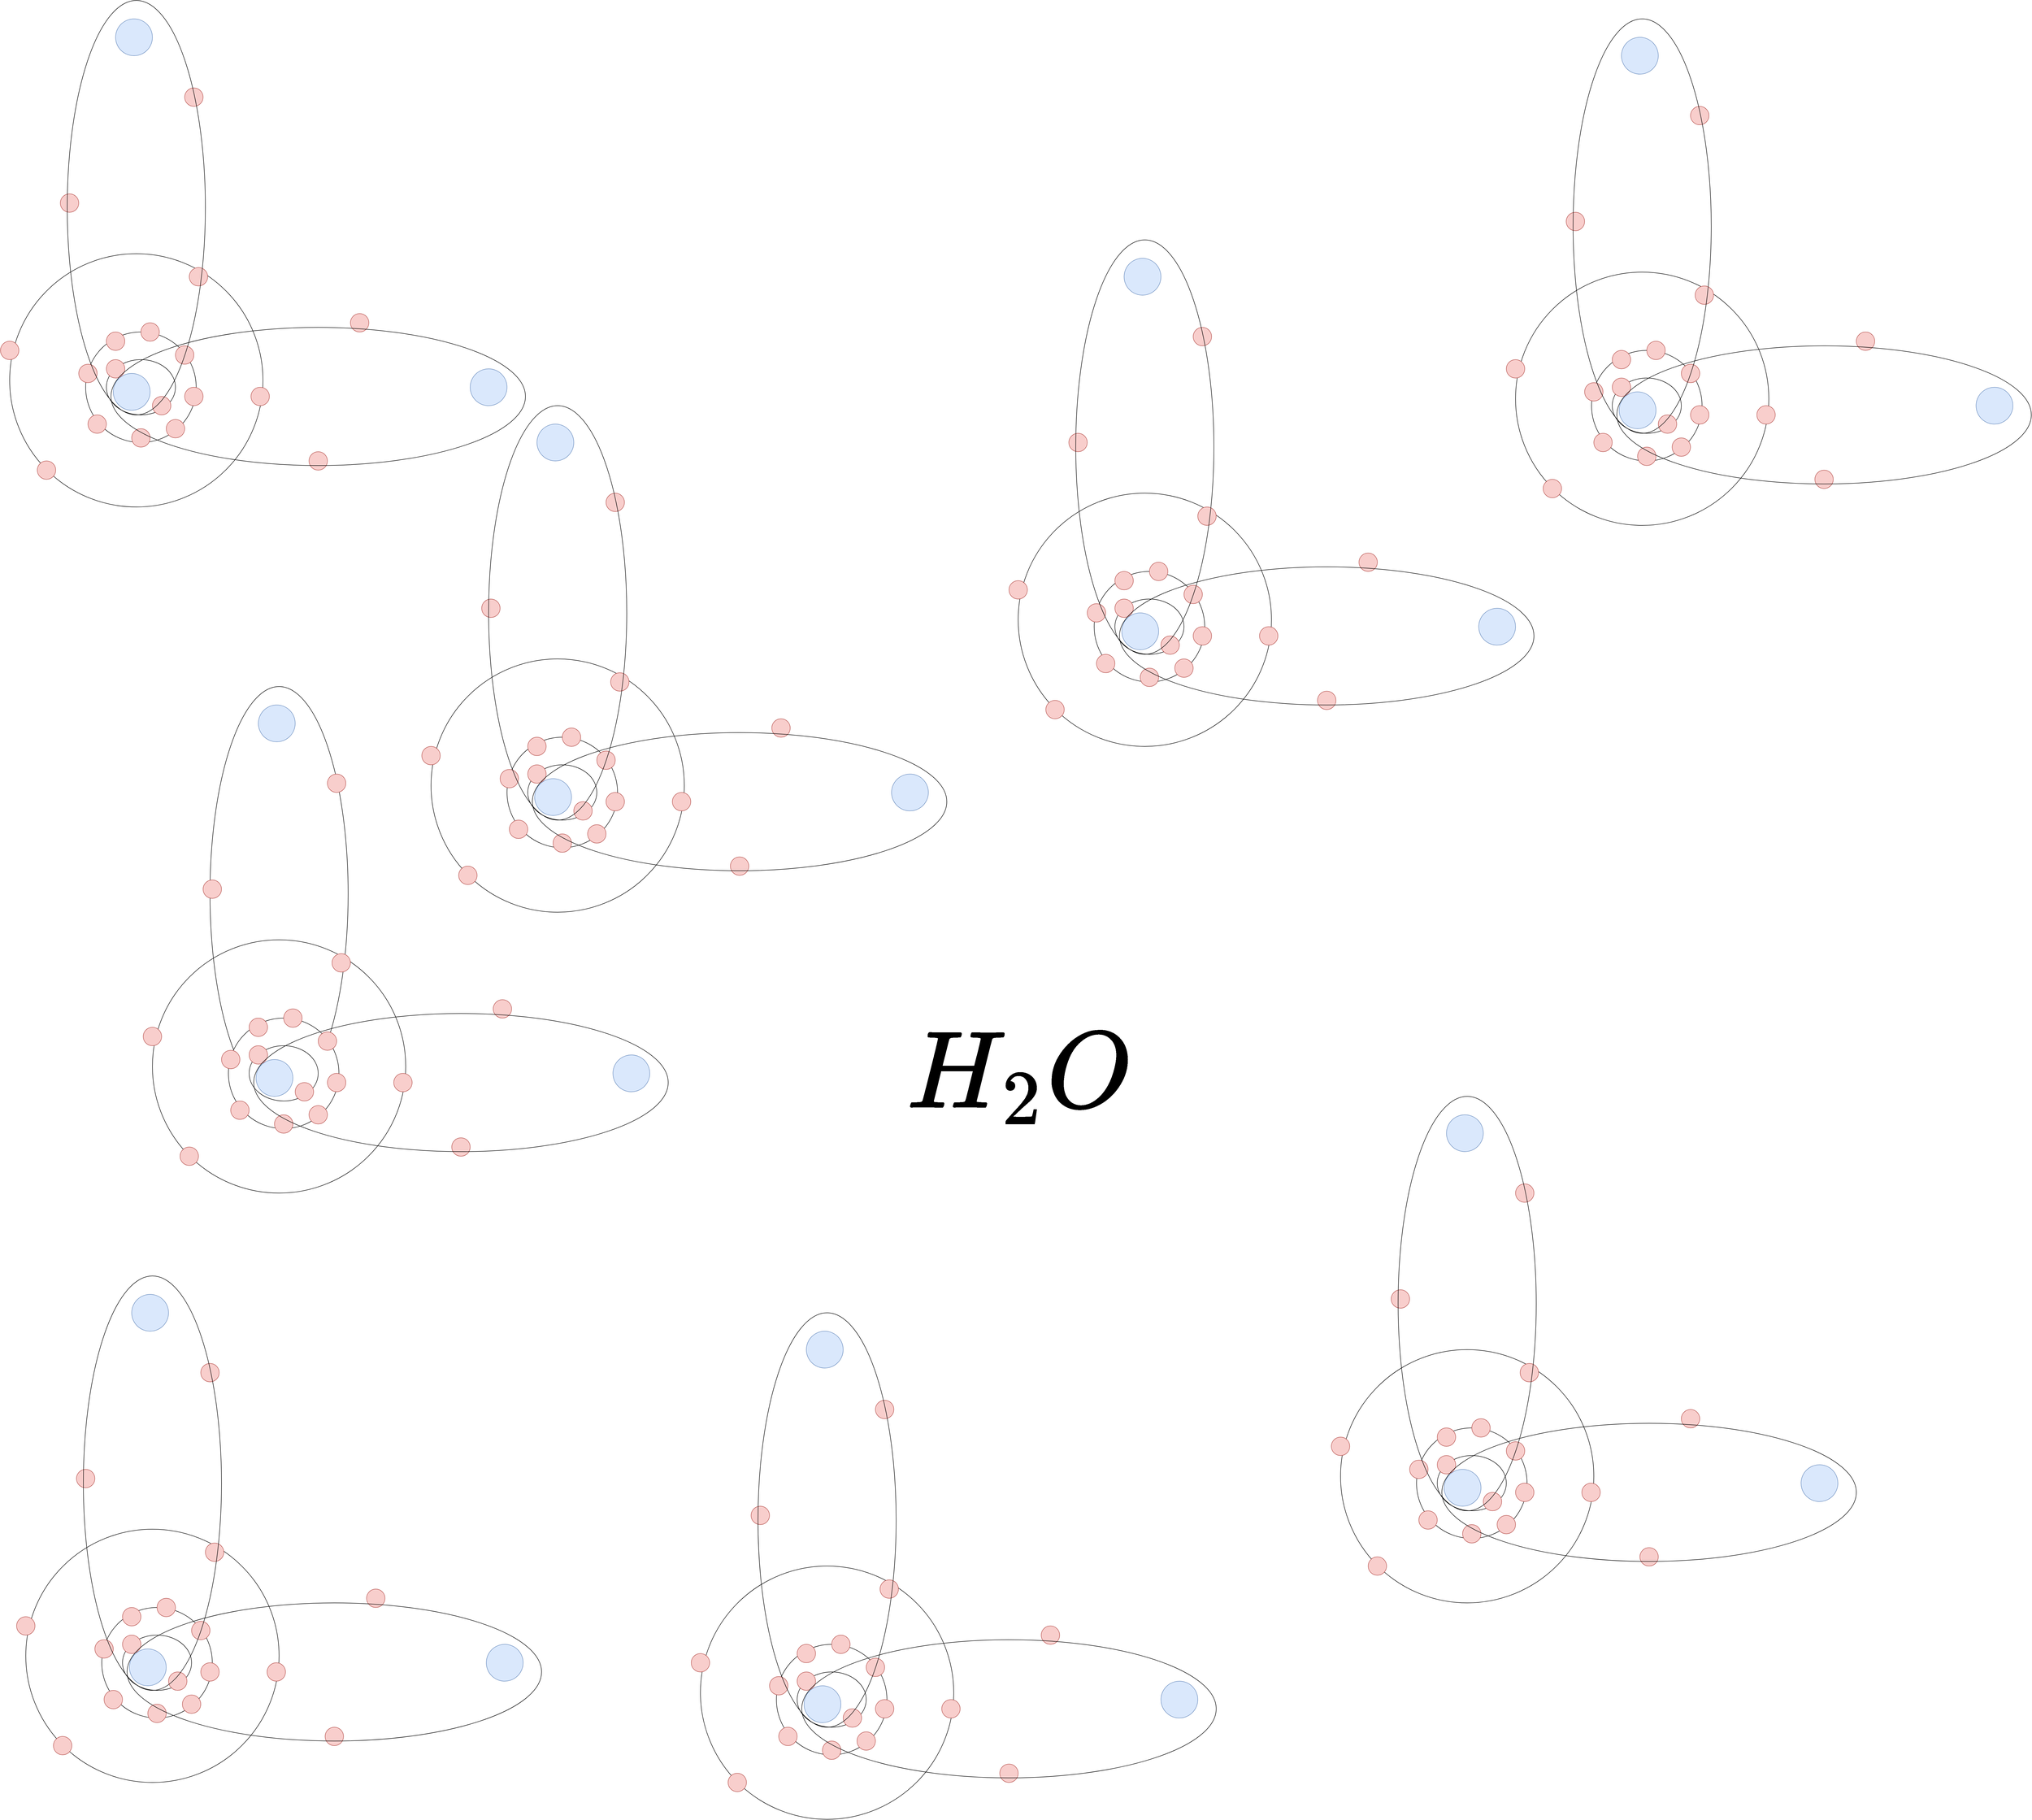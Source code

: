 <mxfile version="14.6.13" type="device" pages="2"><diagram id="JV_lCJ51aBa5u19TQzNH" name="Seite-1"><mxGraphModel dx="6067" dy="5778" grid="1" gridSize="10" guides="1" tooltips="1" connect="1" arrows="1" fold="1" page="1" pageScale="1" pageWidth="827" pageHeight="1169" math="1" shadow="0"><root><mxCell id="0"/><mxCell id="1" parent="0"/><mxCell id="LRd3Z5Mt3ecAqg8LOl9R-230" value="" style="ellipse;whiteSpace=wrap;html=1;aspect=fixed;" vertex="1" parent="1"><mxGeometry x="-80" y="-50" width="550" height="550" as="geometry"/></mxCell><mxCell id="LRd3Z5Mt3ecAqg8LOl9R-254" value="" style="ellipse;whiteSpace=wrap;html=1;fillColor=none;rotation=90;" vertex="1" parent="1"><mxGeometry x="-255" y="-300" width="900" height="300" as="geometry"/></mxCell><mxCell id="LRd3Z5Mt3ecAqg8LOl9R-334" value="" style="group" vertex="1" connectable="0" parent="1"><mxGeometry x="-100" y="-560" width="1140" height="1000" as="geometry"/></mxCell><mxCell id="LRd3Z5Mt3ecAqg8LOl9R-231" value="" style="ellipse;whiteSpace=wrap;html=1;aspect=fixed;" vertex="1" parent="LRd3Z5Mt3ecAqg8LOl9R-334"><mxGeometry x="185" y="680" width="240" height="240" as="geometry"/></mxCell><mxCell id="LRd3Z5Mt3ecAqg8LOl9R-232" value="" style="ellipse;whiteSpace=wrap;html=1;" vertex="1" parent="LRd3Z5Mt3ecAqg8LOl9R-334"><mxGeometry x="230" y="740" width="150" height="120" as="geometry"/></mxCell><mxCell id="LRd3Z5Mt3ecAqg8LOl9R-233" value="" style="ellipse;whiteSpace=wrap;html=1;aspect=fixed;fillColor=#f8cecc;strokeColor=#b85450;" vertex="1" parent="LRd3Z5Mt3ecAqg8LOl9R-334"><mxGeometry x="230" y="740" width="40" height="40" as="geometry"/></mxCell><mxCell id="LRd3Z5Mt3ecAqg8LOl9R-234" value="" style="ellipse;whiteSpace=wrap;html=1;aspect=fixed;fillColor=#f8cecc;strokeColor=#b85450;" vertex="1" parent="LRd3Z5Mt3ecAqg8LOl9R-334"><mxGeometry x="330" y="820" width="40" height="40" as="geometry"/></mxCell><mxCell id="LRd3Z5Mt3ecAqg8LOl9R-235" value="" style="ellipse;whiteSpace=wrap;html=1;aspect=fixed;fillColor=#f8cecc;strokeColor=#b85450;" vertex="1" parent="LRd3Z5Mt3ecAqg8LOl9R-334"><mxGeometry x="170" y="750" width="40" height="40" as="geometry"/></mxCell><mxCell id="LRd3Z5Mt3ecAqg8LOl9R-236" value="" style="ellipse;whiteSpace=wrap;html=1;aspect=fixed;fillColor=#f8cecc;strokeColor=#b85450;" vertex="1" parent="LRd3Z5Mt3ecAqg8LOl9R-334"><mxGeometry x="285" y="890" width="40" height="40" as="geometry"/></mxCell><mxCell id="LRd3Z5Mt3ecAqg8LOl9R-237" value="" style="ellipse;whiteSpace=wrap;html=1;aspect=fixed;fillColor=#f8cecc;strokeColor=#b85450;" vertex="1" parent="LRd3Z5Mt3ecAqg8LOl9R-334"><mxGeometry x="305" y="660" width="40" height="40" as="geometry"/></mxCell><mxCell id="LRd3Z5Mt3ecAqg8LOl9R-238" value="" style="ellipse;whiteSpace=wrap;html=1;aspect=fixed;fillColor=#f8cecc;strokeColor=#b85450;" vertex="1" parent="LRd3Z5Mt3ecAqg8LOl9R-334"><mxGeometry x="400" y="800" width="40" height="40" as="geometry"/></mxCell><mxCell id="LRd3Z5Mt3ecAqg8LOl9R-239" value="" style="ellipse;whiteSpace=wrap;html=1;aspect=fixed;fillColor=#f8cecc;strokeColor=#b85450;" vertex="1" parent="LRd3Z5Mt3ecAqg8LOl9R-334"><mxGeometry x="230" y="680" width="40" height="40" as="geometry"/></mxCell><mxCell id="LRd3Z5Mt3ecAqg8LOl9R-240" value="" style="ellipse;whiteSpace=wrap;html=1;aspect=fixed;fillColor=#f8cecc;strokeColor=#b85450;" vertex="1" parent="LRd3Z5Mt3ecAqg8LOl9R-334"><mxGeometry x="190" y="860" width="40" height="40" as="geometry"/></mxCell><mxCell id="LRd3Z5Mt3ecAqg8LOl9R-241" value="" style="ellipse;whiteSpace=wrap;html=1;aspect=fixed;fillColor=#f8cecc;strokeColor=#b85450;" vertex="1" parent="LRd3Z5Mt3ecAqg8LOl9R-334"><mxGeometry x="360" y="870" width="40" height="40" as="geometry"/></mxCell><mxCell id="LRd3Z5Mt3ecAqg8LOl9R-242" value="" style="ellipse;whiteSpace=wrap;html=1;aspect=fixed;fillColor=#f8cecc;strokeColor=#b85450;" vertex="1" parent="LRd3Z5Mt3ecAqg8LOl9R-334"><mxGeometry x="380" y="710" width="40" height="40" as="geometry"/></mxCell><mxCell id="LRd3Z5Mt3ecAqg8LOl9R-243" value="" style="ellipse;whiteSpace=wrap;html=1;aspect=fixed;fillColor=#f8cecc;strokeColor=#b85450;" vertex="1" parent="LRd3Z5Mt3ecAqg8LOl9R-334"><mxGeometry x="544" y="800" width="40" height="40" as="geometry"/></mxCell><mxCell id="LRd3Z5Mt3ecAqg8LOl9R-244" value="" style="ellipse;whiteSpace=wrap;html=1;aspect=fixed;fillColor=#f8cecc;strokeColor=#b85450;" vertex="1" parent="LRd3Z5Mt3ecAqg8LOl9R-334"><mxGeometry x="130" y="380" width="40" height="40" as="geometry"/></mxCell><mxCell id="LRd3Z5Mt3ecAqg8LOl9R-245" value="" style="ellipse;whiteSpace=wrap;html=1;aspect=fixed;fillColor=#f8cecc;strokeColor=#b85450;" vertex="1" parent="LRd3Z5Mt3ecAqg8LOl9R-334"><mxGeometry y="700" width="40" height="40" as="geometry"/></mxCell><mxCell id="LRd3Z5Mt3ecAqg8LOl9R-246" value="" style="ellipse;whiteSpace=wrap;html=1;aspect=fixed;fillColor=#f8cecc;strokeColor=#b85450;" vertex="1" parent="LRd3Z5Mt3ecAqg8LOl9R-334"><mxGeometry x="410" y="540" width="40" height="40" as="geometry"/></mxCell><mxCell id="LRd3Z5Mt3ecAqg8LOl9R-247" value="" style="ellipse;whiteSpace=wrap;html=1;aspect=fixed;fillColor=#f8cecc;strokeColor=#b85450;" vertex="1" parent="LRd3Z5Mt3ecAqg8LOl9R-334"><mxGeometry x="670" y="940" width="40" height="40" as="geometry"/></mxCell><mxCell id="LRd3Z5Mt3ecAqg8LOl9R-248" value="" style="ellipse;whiteSpace=wrap;html=1;aspect=fixed;fillColor=#f8cecc;strokeColor=#b85450;" vertex="1" parent="LRd3Z5Mt3ecAqg8LOl9R-334"><mxGeometry x="80" y="960" width="40" height="40" as="geometry"/></mxCell><mxCell id="LRd3Z5Mt3ecAqg8LOl9R-249" value="" style="ellipse;whiteSpace=wrap;html=1;aspect=fixed;fillColor=#dae8fc;strokeColor=#6c8ebf;" vertex="1" parent="LRd3Z5Mt3ecAqg8LOl9R-334"><mxGeometry x="245" y="770" width="80" height="80" as="geometry"/></mxCell><mxCell id="LRd3Z5Mt3ecAqg8LOl9R-250" value="" style="ellipse;whiteSpace=wrap;html=1;aspect=fixed;fillColor=#dae8fc;strokeColor=#6c8ebf;rotation=5;" vertex="1" parent="LRd3Z5Mt3ecAqg8LOl9R-334"><mxGeometry x="1020" y="760" width="80" height="80" as="geometry"/></mxCell><mxCell id="LRd3Z5Mt3ecAqg8LOl9R-251" value="" style="ellipse;whiteSpace=wrap;html=1;aspect=fixed;fillColor=#f8cecc;strokeColor=#b85450;" vertex="1" parent="LRd3Z5Mt3ecAqg8LOl9R-334"><mxGeometry x="760" y="640" width="40" height="40" as="geometry"/></mxCell><mxCell id="LRd3Z5Mt3ecAqg8LOl9R-252" value="" style="ellipse;whiteSpace=wrap;html=1;aspect=fixed;fillColor=#dae8fc;strokeColor=#6c8ebf;" vertex="1" parent="LRd3Z5Mt3ecAqg8LOl9R-334"><mxGeometry x="250" width="80" height="80" as="geometry"/></mxCell><mxCell id="LRd3Z5Mt3ecAqg8LOl9R-253" value="" style="ellipse;whiteSpace=wrap;html=1;aspect=fixed;fillColor=#f8cecc;strokeColor=#b85450;" vertex="1" parent="LRd3Z5Mt3ecAqg8LOl9R-334"><mxGeometry x="400" y="150" width="40" height="40" as="geometry"/></mxCell><mxCell id="LRd3Z5Mt3ecAqg8LOl9R-255" value="" style="ellipse;whiteSpace=wrap;html=1;fillColor=none;" vertex="1" parent="LRd3Z5Mt3ecAqg8LOl9R-334"><mxGeometry x="240" y="670" width="900" height="300" as="geometry"/></mxCell><mxCell id="LRd3Z5Mt3ecAqg8LOl9R-360" value="" style="group" vertex="1" connectable="0" parent="1"><mxGeometry x="505" y="-1210" width="1140" height="1100" as="geometry"/></mxCell><mxCell id="LRd3Z5Mt3ecAqg8LOl9R-72" value="" style="ellipse;whiteSpace=wrap;html=1;aspect=fixed;" vertex="1" parent="LRd3Z5Mt3ecAqg8LOl9R-360"><mxGeometry x="20" y="550" width="550" height="550" as="geometry"/></mxCell><mxCell id="LRd3Z5Mt3ecAqg8LOl9R-73" value="" style="ellipse;whiteSpace=wrap;html=1;aspect=fixed;" vertex="1" parent="LRd3Z5Mt3ecAqg8LOl9R-360"><mxGeometry x="185" y="720" width="240" height="240" as="geometry"/></mxCell><mxCell id="LRd3Z5Mt3ecAqg8LOl9R-74" value="" style="ellipse;whiteSpace=wrap;html=1;" vertex="1" parent="LRd3Z5Mt3ecAqg8LOl9R-360"><mxGeometry x="230" y="780" width="150" height="120" as="geometry"/></mxCell><mxCell id="LRd3Z5Mt3ecAqg8LOl9R-75" value="" style="ellipse;whiteSpace=wrap;html=1;aspect=fixed;fillColor=#f8cecc;strokeColor=#b85450;" vertex="1" parent="LRd3Z5Mt3ecAqg8LOl9R-360"><mxGeometry x="230" y="780" width="40" height="40" as="geometry"/></mxCell><mxCell id="LRd3Z5Mt3ecAqg8LOl9R-76" value="" style="ellipse;whiteSpace=wrap;html=1;aspect=fixed;fillColor=#f8cecc;strokeColor=#b85450;" vertex="1" parent="LRd3Z5Mt3ecAqg8LOl9R-360"><mxGeometry x="330" y="860" width="40" height="40" as="geometry"/></mxCell><mxCell id="LRd3Z5Mt3ecAqg8LOl9R-77" value="" style="ellipse;whiteSpace=wrap;html=1;aspect=fixed;fillColor=#f8cecc;strokeColor=#b85450;" vertex="1" parent="LRd3Z5Mt3ecAqg8LOl9R-360"><mxGeometry x="170" y="790" width="40" height="40" as="geometry"/></mxCell><mxCell id="LRd3Z5Mt3ecAqg8LOl9R-78" value="" style="ellipse;whiteSpace=wrap;html=1;aspect=fixed;fillColor=#f8cecc;strokeColor=#b85450;" vertex="1" parent="LRd3Z5Mt3ecAqg8LOl9R-360"><mxGeometry x="285" y="930" width="40" height="40" as="geometry"/></mxCell><mxCell id="LRd3Z5Mt3ecAqg8LOl9R-79" value="" style="ellipse;whiteSpace=wrap;html=1;aspect=fixed;fillColor=#f8cecc;strokeColor=#b85450;" vertex="1" parent="LRd3Z5Mt3ecAqg8LOl9R-360"><mxGeometry x="305" y="700" width="40" height="40" as="geometry"/></mxCell><mxCell id="LRd3Z5Mt3ecAqg8LOl9R-80" value="" style="ellipse;whiteSpace=wrap;html=1;aspect=fixed;fillColor=#f8cecc;strokeColor=#b85450;" vertex="1" parent="LRd3Z5Mt3ecAqg8LOl9R-360"><mxGeometry x="400" y="840" width="40" height="40" as="geometry"/></mxCell><mxCell id="LRd3Z5Mt3ecAqg8LOl9R-81" value="" style="ellipse;whiteSpace=wrap;html=1;aspect=fixed;fillColor=#f8cecc;strokeColor=#b85450;" vertex="1" parent="LRd3Z5Mt3ecAqg8LOl9R-360"><mxGeometry x="230" y="720" width="40" height="40" as="geometry"/></mxCell><mxCell id="LRd3Z5Mt3ecAqg8LOl9R-82" value="" style="ellipse;whiteSpace=wrap;html=1;aspect=fixed;fillColor=#f8cecc;strokeColor=#b85450;" vertex="1" parent="LRd3Z5Mt3ecAqg8LOl9R-360"><mxGeometry x="190" y="900" width="40" height="40" as="geometry"/></mxCell><mxCell id="LRd3Z5Mt3ecAqg8LOl9R-83" value="" style="ellipse;whiteSpace=wrap;html=1;aspect=fixed;fillColor=#f8cecc;strokeColor=#b85450;" vertex="1" parent="LRd3Z5Mt3ecAqg8LOl9R-360"><mxGeometry x="360" y="910" width="40" height="40" as="geometry"/></mxCell><mxCell id="LRd3Z5Mt3ecAqg8LOl9R-84" value="" style="ellipse;whiteSpace=wrap;html=1;aspect=fixed;fillColor=#f8cecc;strokeColor=#b85450;" vertex="1" parent="LRd3Z5Mt3ecAqg8LOl9R-360"><mxGeometry x="380" y="750" width="40" height="40" as="geometry"/></mxCell><mxCell id="LRd3Z5Mt3ecAqg8LOl9R-85" value="" style="ellipse;whiteSpace=wrap;html=1;aspect=fixed;fillColor=#f8cecc;strokeColor=#b85450;" vertex="1" parent="LRd3Z5Mt3ecAqg8LOl9R-360"><mxGeometry x="544" y="840" width="40" height="40" as="geometry"/></mxCell><mxCell id="LRd3Z5Mt3ecAqg8LOl9R-86" value="" style="ellipse;whiteSpace=wrap;html=1;aspect=fixed;fillColor=#f8cecc;strokeColor=#b85450;" vertex="1" parent="LRd3Z5Mt3ecAqg8LOl9R-360"><mxGeometry x="130" y="420" width="40" height="40" as="geometry"/></mxCell><mxCell id="LRd3Z5Mt3ecAqg8LOl9R-87" value="" style="ellipse;whiteSpace=wrap;html=1;aspect=fixed;fillColor=#f8cecc;strokeColor=#b85450;" vertex="1" parent="LRd3Z5Mt3ecAqg8LOl9R-360"><mxGeometry y="740" width="40" height="40" as="geometry"/></mxCell><mxCell id="LRd3Z5Mt3ecAqg8LOl9R-88" value="" style="ellipse;whiteSpace=wrap;html=1;aspect=fixed;fillColor=#f8cecc;strokeColor=#b85450;" vertex="1" parent="LRd3Z5Mt3ecAqg8LOl9R-360"><mxGeometry x="410" y="580" width="40" height="40" as="geometry"/></mxCell><mxCell id="LRd3Z5Mt3ecAqg8LOl9R-89" value="" style="ellipse;whiteSpace=wrap;html=1;aspect=fixed;fillColor=#f8cecc;strokeColor=#b85450;" vertex="1" parent="LRd3Z5Mt3ecAqg8LOl9R-360"><mxGeometry x="670" y="980" width="40" height="40" as="geometry"/></mxCell><mxCell id="LRd3Z5Mt3ecAqg8LOl9R-90" value="" style="ellipse;whiteSpace=wrap;html=1;aspect=fixed;fillColor=#f8cecc;strokeColor=#b85450;" vertex="1" parent="LRd3Z5Mt3ecAqg8LOl9R-360"><mxGeometry x="80" y="1000" width="40" height="40" as="geometry"/></mxCell><mxCell id="LRd3Z5Mt3ecAqg8LOl9R-91" value="" style="ellipse;whiteSpace=wrap;html=1;aspect=fixed;fillColor=#dae8fc;strokeColor=#6c8ebf;" vertex="1" parent="LRd3Z5Mt3ecAqg8LOl9R-360"><mxGeometry x="245" y="810" width="80" height="80" as="geometry"/></mxCell><mxCell id="LRd3Z5Mt3ecAqg8LOl9R-92" value="" style="ellipse;whiteSpace=wrap;html=1;aspect=fixed;fillColor=#dae8fc;strokeColor=#6c8ebf;rotation=5;" vertex="1" parent="LRd3Z5Mt3ecAqg8LOl9R-360"><mxGeometry x="1020" y="800" width="80" height="80" as="geometry"/></mxCell><mxCell id="LRd3Z5Mt3ecAqg8LOl9R-93" value="" style="ellipse;whiteSpace=wrap;html=1;aspect=fixed;fillColor=#f8cecc;strokeColor=#b85450;" vertex="1" parent="LRd3Z5Mt3ecAqg8LOl9R-360"><mxGeometry x="760" y="680" width="40" height="40" as="geometry"/></mxCell><mxCell id="LRd3Z5Mt3ecAqg8LOl9R-94" value="" style="ellipse;whiteSpace=wrap;html=1;aspect=fixed;fillColor=#dae8fc;strokeColor=#6c8ebf;" vertex="1" parent="LRd3Z5Mt3ecAqg8LOl9R-360"><mxGeometry x="250" y="40" width="80" height="80" as="geometry"/></mxCell><mxCell id="LRd3Z5Mt3ecAqg8LOl9R-95" value="" style="ellipse;whiteSpace=wrap;html=1;aspect=fixed;fillColor=#f8cecc;strokeColor=#b85450;" vertex="1" parent="LRd3Z5Mt3ecAqg8LOl9R-360"><mxGeometry x="400" y="190" width="40" height="40" as="geometry"/></mxCell><mxCell id="LRd3Z5Mt3ecAqg8LOl9R-96" value="" style="ellipse;whiteSpace=wrap;html=1;fillColor=none;rotation=90;" vertex="1" parent="LRd3Z5Mt3ecAqg8LOl9R-360"><mxGeometry x="-155" y="300" width="900" height="300" as="geometry"/></mxCell><mxCell id="LRd3Z5Mt3ecAqg8LOl9R-97" value="" style="ellipse;whiteSpace=wrap;html=1;fillColor=none;" vertex="1" parent="LRd3Z5Mt3ecAqg8LOl9R-360"><mxGeometry x="240" y="710" width="900" height="300" as="geometry"/></mxCell><mxCell id="LRd3Z5Mt3ecAqg8LOl9R-361" value="" style="group" vertex="1" connectable="0" parent="1"><mxGeometry x="-410" y="-2090" width="1140" height="1100" as="geometry"/></mxCell><mxCell id="LRd3Z5Mt3ecAqg8LOl9R-362" value="" style="ellipse;whiteSpace=wrap;html=1;aspect=fixed;" vertex="1" parent="LRd3Z5Mt3ecAqg8LOl9R-361"><mxGeometry x="20" y="550" width="550" height="550" as="geometry"/></mxCell><mxCell id="LRd3Z5Mt3ecAqg8LOl9R-363" value="" style="ellipse;whiteSpace=wrap;html=1;aspect=fixed;" vertex="1" parent="LRd3Z5Mt3ecAqg8LOl9R-361"><mxGeometry x="185" y="720" width="240" height="240" as="geometry"/></mxCell><mxCell id="LRd3Z5Mt3ecAqg8LOl9R-364" value="" style="ellipse;whiteSpace=wrap;html=1;" vertex="1" parent="LRd3Z5Mt3ecAqg8LOl9R-361"><mxGeometry x="230" y="780" width="150" height="120" as="geometry"/></mxCell><mxCell id="LRd3Z5Mt3ecAqg8LOl9R-365" value="" style="ellipse;whiteSpace=wrap;html=1;aspect=fixed;fillColor=#f8cecc;strokeColor=#b85450;" vertex="1" parent="LRd3Z5Mt3ecAqg8LOl9R-361"><mxGeometry x="230" y="780" width="40" height="40" as="geometry"/></mxCell><mxCell id="LRd3Z5Mt3ecAqg8LOl9R-366" value="" style="ellipse;whiteSpace=wrap;html=1;aspect=fixed;fillColor=#f8cecc;strokeColor=#b85450;" vertex="1" parent="LRd3Z5Mt3ecAqg8LOl9R-361"><mxGeometry x="330" y="860" width="40" height="40" as="geometry"/></mxCell><mxCell id="LRd3Z5Mt3ecAqg8LOl9R-367" value="" style="ellipse;whiteSpace=wrap;html=1;aspect=fixed;fillColor=#f8cecc;strokeColor=#b85450;" vertex="1" parent="LRd3Z5Mt3ecAqg8LOl9R-361"><mxGeometry x="170" y="790" width="40" height="40" as="geometry"/></mxCell><mxCell id="LRd3Z5Mt3ecAqg8LOl9R-368" value="" style="ellipse;whiteSpace=wrap;html=1;aspect=fixed;fillColor=#f8cecc;strokeColor=#b85450;" vertex="1" parent="LRd3Z5Mt3ecAqg8LOl9R-361"><mxGeometry x="285" y="930" width="40" height="40" as="geometry"/></mxCell><mxCell id="LRd3Z5Mt3ecAqg8LOl9R-369" value="" style="ellipse;whiteSpace=wrap;html=1;aspect=fixed;fillColor=#f8cecc;strokeColor=#b85450;" vertex="1" parent="LRd3Z5Mt3ecAqg8LOl9R-361"><mxGeometry x="305" y="700" width="40" height="40" as="geometry"/></mxCell><mxCell id="LRd3Z5Mt3ecAqg8LOl9R-370" value="" style="ellipse;whiteSpace=wrap;html=1;aspect=fixed;fillColor=#f8cecc;strokeColor=#b85450;" vertex="1" parent="LRd3Z5Mt3ecAqg8LOl9R-361"><mxGeometry x="400" y="840" width="40" height="40" as="geometry"/></mxCell><mxCell id="LRd3Z5Mt3ecAqg8LOl9R-371" value="" style="ellipse;whiteSpace=wrap;html=1;aspect=fixed;fillColor=#f8cecc;strokeColor=#b85450;" vertex="1" parent="LRd3Z5Mt3ecAqg8LOl9R-361"><mxGeometry x="230" y="720" width="40" height="40" as="geometry"/></mxCell><mxCell id="LRd3Z5Mt3ecAqg8LOl9R-372" value="" style="ellipse;whiteSpace=wrap;html=1;aspect=fixed;fillColor=#f8cecc;strokeColor=#b85450;" vertex="1" parent="LRd3Z5Mt3ecAqg8LOl9R-361"><mxGeometry x="190" y="900" width="40" height="40" as="geometry"/></mxCell><mxCell id="LRd3Z5Mt3ecAqg8LOl9R-373" value="" style="ellipse;whiteSpace=wrap;html=1;aspect=fixed;fillColor=#f8cecc;strokeColor=#b85450;" vertex="1" parent="LRd3Z5Mt3ecAqg8LOl9R-361"><mxGeometry x="360" y="910" width="40" height="40" as="geometry"/></mxCell><mxCell id="LRd3Z5Mt3ecAqg8LOl9R-374" value="" style="ellipse;whiteSpace=wrap;html=1;aspect=fixed;fillColor=#f8cecc;strokeColor=#b85450;" vertex="1" parent="LRd3Z5Mt3ecAqg8LOl9R-361"><mxGeometry x="380" y="750" width="40" height="40" as="geometry"/></mxCell><mxCell id="LRd3Z5Mt3ecAqg8LOl9R-375" value="" style="ellipse;whiteSpace=wrap;html=1;aspect=fixed;fillColor=#f8cecc;strokeColor=#b85450;" vertex="1" parent="LRd3Z5Mt3ecAqg8LOl9R-361"><mxGeometry x="544" y="840" width="40" height="40" as="geometry"/></mxCell><mxCell id="LRd3Z5Mt3ecAqg8LOl9R-376" value="" style="ellipse;whiteSpace=wrap;html=1;aspect=fixed;fillColor=#f8cecc;strokeColor=#b85450;" vertex="1" parent="LRd3Z5Mt3ecAqg8LOl9R-361"><mxGeometry x="130" y="420" width="40" height="40" as="geometry"/></mxCell><mxCell id="LRd3Z5Mt3ecAqg8LOl9R-377" value="" style="ellipse;whiteSpace=wrap;html=1;aspect=fixed;fillColor=#f8cecc;strokeColor=#b85450;" vertex="1" parent="LRd3Z5Mt3ecAqg8LOl9R-361"><mxGeometry y="740" width="40" height="40" as="geometry"/></mxCell><mxCell id="LRd3Z5Mt3ecAqg8LOl9R-378" value="" style="ellipse;whiteSpace=wrap;html=1;aspect=fixed;fillColor=#f8cecc;strokeColor=#b85450;" vertex="1" parent="LRd3Z5Mt3ecAqg8LOl9R-361"><mxGeometry x="410" y="580" width="40" height="40" as="geometry"/></mxCell><mxCell id="LRd3Z5Mt3ecAqg8LOl9R-379" value="" style="ellipse;whiteSpace=wrap;html=1;aspect=fixed;fillColor=#f8cecc;strokeColor=#b85450;" vertex="1" parent="LRd3Z5Mt3ecAqg8LOl9R-361"><mxGeometry x="670" y="980" width="40" height="40" as="geometry"/></mxCell><mxCell id="LRd3Z5Mt3ecAqg8LOl9R-380" value="" style="ellipse;whiteSpace=wrap;html=1;aspect=fixed;fillColor=#f8cecc;strokeColor=#b85450;" vertex="1" parent="LRd3Z5Mt3ecAqg8LOl9R-361"><mxGeometry x="80" y="1000" width="40" height="40" as="geometry"/></mxCell><mxCell id="LRd3Z5Mt3ecAqg8LOl9R-381" value="" style="ellipse;whiteSpace=wrap;html=1;aspect=fixed;fillColor=#dae8fc;strokeColor=#6c8ebf;" vertex="1" parent="LRd3Z5Mt3ecAqg8LOl9R-361"><mxGeometry x="245" y="810" width="80" height="80" as="geometry"/></mxCell><mxCell id="LRd3Z5Mt3ecAqg8LOl9R-382" value="" style="ellipse;whiteSpace=wrap;html=1;aspect=fixed;fillColor=#dae8fc;strokeColor=#6c8ebf;rotation=5;" vertex="1" parent="LRd3Z5Mt3ecAqg8LOl9R-361"><mxGeometry x="1020" y="800" width="80" height="80" as="geometry"/></mxCell><mxCell id="LRd3Z5Mt3ecAqg8LOl9R-383" value="" style="ellipse;whiteSpace=wrap;html=1;aspect=fixed;fillColor=#f8cecc;strokeColor=#b85450;" vertex="1" parent="LRd3Z5Mt3ecAqg8LOl9R-361"><mxGeometry x="760" y="680" width="40" height="40" as="geometry"/></mxCell><mxCell id="LRd3Z5Mt3ecAqg8LOl9R-384" value="" style="ellipse;whiteSpace=wrap;html=1;aspect=fixed;fillColor=#dae8fc;strokeColor=#6c8ebf;" vertex="1" parent="LRd3Z5Mt3ecAqg8LOl9R-361"><mxGeometry x="250" y="40" width="80" height="80" as="geometry"/></mxCell><mxCell id="LRd3Z5Mt3ecAqg8LOl9R-385" value="" style="ellipse;whiteSpace=wrap;html=1;aspect=fixed;fillColor=#f8cecc;strokeColor=#b85450;" vertex="1" parent="LRd3Z5Mt3ecAqg8LOl9R-361"><mxGeometry x="400" y="190" width="40" height="40" as="geometry"/></mxCell><mxCell id="LRd3Z5Mt3ecAqg8LOl9R-386" value="" style="ellipse;whiteSpace=wrap;html=1;fillColor=none;rotation=90;" vertex="1" parent="LRd3Z5Mt3ecAqg8LOl9R-361"><mxGeometry x="-155" y="300" width="900" height="300" as="geometry"/></mxCell><mxCell id="LRd3Z5Mt3ecAqg8LOl9R-387" value="" style="ellipse;whiteSpace=wrap;html=1;fillColor=none;" vertex="1" parent="LRd3Z5Mt3ecAqg8LOl9R-361"><mxGeometry x="240" y="710" width="900" height="300" as="geometry"/></mxCell><mxCell id="LRd3Z5Mt3ecAqg8LOl9R-415" value="" style="group" vertex="1" connectable="0" parent="1"><mxGeometry x="2860" y="-2050" width="1140" height="1100" as="geometry"/></mxCell><mxCell id="LRd3Z5Mt3ecAqg8LOl9R-416" value="" style="ellipse;whiteSpace=wrap;html=1;aspect=fixed;" vertex="1" parent="LRd3Z5Mt3ecAqg8LOl9R-415"><mxGeometry x="20" y="550" width="550" height="550" as="geometry"/></mxCell><mxCell id="LRd3Z5Mt3ecAqg8LOl9R-417" value="" style="ellipse;whiteSpace=wrap;html=1;aspect=fixed;" vertex="1" parent="LRd3Z5Mt3ecAqg8LOl9R-415"><mxGeometry x="185" y="720" width="240" height="240" as="geometry"/></mxCell><mxCell id="LRd3Z5Mt3ecAqg8LOl9R-418" value="" style="ellipse;whiteSpace=wrap;html=1;" vertex="1" parent="LRd3Z5Mt3ecAqg8LOl9R-415"><mxGeometry x="230" y="780" width="150" height="120" as="geometry"/></mxCell><mxCell id="LRd3Z5Mt3ecAqg8LOl9R-419" value="" style="ellipse;whiteSpace=wrap;html=1;aspect=fixed;fillColor=#f8cecc;strokeColor=#b85450;" vertex="1" parent="LRd3Z5Mt3ecAqg8LOl9R-415"><mxGeometry x="230" y="780" width="40" height="40" as="geometry"/></mxCell><mxCell id="LRd3Z5Mt3ecAqg8LOl9R-420" value="" style="ellipse;whiteSpace=wrap;html=1;aspect=fixed;fillColor=#f8cecc;strokeColor=#b85450;" vertex="1" parent="LRd3Z5Mt3ecAqg8LOl9R-415"><mxGeometry x="330" y="860" width="40" height="40" as="geometry"/></mxCell><mxCell id="LRd3Z5Mt3ecAqg8LOl9R-421" value="" style="ellipse;whiteSpace=wrap;html=1;aspect=fixed;fillColor=#f8cecc;strokeColor=#b85450;" vertex="1" parent="LRd3Z5Mt3ecAqg8LOl9R-415"><mxGeometry x="170" y="790" width="40" height="40" as="geometry"/></mxCell><mxCell id="LRd3Z5Mt3ecAqg8LOl9R-422" value="" style="ellipse;whiteSpace=wrap;html=1;aspect=fixed;fillColor=#f8cecc;strokeColor=#b85450;" vertex="1" parent="LRd3Z5Mt3ecAqg8LOl9R-415"><mxGeometry x="285" y="930" width="40" height="40" as="geometry"/></mxCell><mxCell id="LRd3Z5Mt3ecAqg8LOl9R-423" value="" style="ellipse;whiteSpace=wrap;html=1;aspect=fixed;fillColor=#f8cecc;strokeColor=#b85450;" vertex="1" parent="LRd3Z5Mt3ecAqg8LOl9R-415"><mxGeometry x="305" y="700" width="40" height="40" as="geometry"/></mxCell><mxCell id="LRd3Z5Mt3ecAqg8LOl9R-424" value="" style="ellipse;whiteSpace=wrap;html=1;aspect=fixed;fillColor=#f8cecc;strokeColor=#b85450;" vertex="1" parent="LRd3Z5Mt3ecAqg8LOl9R-415"><mxGeometry x="400" y="840" width="40" height="40" as="geometry"/></mxCell><mxCell id="LRd3Z5Mt3ecAqg8LOl9R-425" value="" style="ellipse;whiteSpace=wrap;html=1;aspect=fixed;fillColor=#f8cecc;strokeColor=#b85450;" vertex="1" parent="LRd3Z5Mt3ecAqg8LOl9R-415"><mxGeometry x="230" y="720" width="40" height="40" as="geometry"/></mxCell><mxCell id="LRd3Z5Mt3ecAqg8LOl9R-426" value="" style="ellipse;whiteSpace=wrap;html=1;aspect=fixed;fillColor=#f8cecc;strokeColor=#b85450;" vertex="1" parent="LRd3Z5Mt3ecAqg8LOl9R-415"><mxGeometry x="190" y="900" width="40" height="40" as="geometry"/></mxCell><mxCell id="LRd3Z5Mt3ecAqg8LOl9R-427" value="" style="ellipse;whiteSpace=wrap;html=1;aspect=fixed;fillColor=#f8cecc;strokeColor=#b85450;" vertex="1" parent="LRd3Z5Mt3ecAqg8LOl9R-415"><mxGeometry x="360" y="910" width="40" height="40" as="geometry"/></mxCell><mxCell id="LRd3Z5Mt3ecAqg8LOl9R-428" value="" style="ellipse;whiteSpace=wrap;html=1;aspect=fixed;fillColor=#f8cecc;strokeColor=#b85450;" vertex="1" parent="LRd3Z5Mt3ecAqg8LOl9R-415"><mxGeometry x="380" y="750" width="40" height="40" as="geometry"/></mxCell><mxCell id="LRd3Z5Mt3ecAqg8LOl9R-429" value="" style="ellipse;whiteSpace=wrap;html=1;aspect=fixed;fillColor=#f8cecc;strokeColor=#b85450;" vertex="1" parent="LRd3Z5Mt3ecAqg8LOl9R-415"><mxGeometry x="544" y="840" width="40" height="40" as="geometry"/></mxCell><mxCell id="LRd3Z5Mt3ecAqg8LOl9R-430" value="" style="ellipse;whiteSpace=wrap;html=1;aspect=fixed;fillColor=#f8cecc;strokeColor=#b85450;" vertex="1" parent="LRd3Z5Mt3ecAqg8LOl9R-415"><mxGeometry x="130" y="420" width="40" height="40" as="geometry"/></mxCell><mxCell id="LRd3Z5Mt3ecAqg8LOl9R-431" value="" style="ellipse;whiteSpace=wrap;html=1;aspect=fixed;fillColor=#f8cecc;strokeColor=#b85450;" vertex="1" parent="LRd3Z5Mt3ecAqg8LOl9R-415"><mxGeometry y="740" width="40" height="40" as="geometry"/></mxCell><mxCell id="LRd3Z5Mt3ecAqg8LOl9R-432" value="" style="ellipse;whiteSpace=wrap;html=1;aspect=fixed;fillColor=#f8cecc;strokeColor=#b85450;" vertex="1" parent="LRd3Z5Mt3ecAqg8LOl9R-415"><mxGeometry x="410" y="580" width="40" height="40" as="geometry"/></mxCell><mxCell id="LRd3Z5Mt3ecAqg8LOl9R-433" value="" style="ellipse;whiteSpace=wrap;html=1;aspect=fixed;fillColor=#f8cecc;strokeColor=#b85450;" vertex="1" parent="LRd3Z5Mt3ecAqg8LOl9R-415"><mxGeometry x="670" y="980" width="40" height="40" as="geometry"/></mxCell><mxCell id="LRd3Z5Mt3ecAqg8LOl9R-434" value="" style="ellipse;whiteSpace=wrap;html=1;aspect=fixed;fillColor=#f8cecc;strokeColor=#b85450;" vertex="1" parent="LRd3Z5Mt3ecAqg8LOl9R-415"><mxGeometry x="80" y="1000" width="40" height="40" as="geometry"/></mxCell><mxCell id="LRd3Z5Mt3ecAqg8LOl9R-435" value="" style="ellipse;whiteSpace=wrap;html=1;aspect=fixed;fillColor=#dae8fc;strokeColor=#6c8ebf;" vertex="1" parent="LRd3Z5Mt3ecAqg8LOl9R-415"><mxGeometry x="245" y="810" width="80" height="80" as="geometry"/></mxCell><mxCell id="LRd3Z5Mt3ecAqg8LOl9R-436" value="" style="ellipse;whiteSpace=wrap;html=1;aspect=fixed;fillColor=#dae8fc;strokeColor=#6c8ebf;rotation=5;" vertex="1" parent="LRd3Z5Mt3ecAqg8LOl9R-415"><mxGeometry x="1020" y="800" width="80" height="80" as="geometry"/></mxCell><mxCell id="LRd3Z5Mt3ecAqg8LOl9R-437" value="" style="ellipse;whiteSpace=wrap;html=1;aspect=fixed;fillColor=#f8cecc;strokeColor=#b85450;" vertex="1" parent="LRd3Z5Mt3ecAqg8LOl9R-415"><mxGeometry x="760" y="680" width="40" height="40" as="geometry"/></mxCell><mxCell id="LRd3Z5Mt3ecAqg8LOl9R-438" value="" style="ellipse;whiteSpace=wrap;html=1;aspect=fixed;fillColor=#dae8fc;strokeColor=#6c8ebf;" vertex="1" parent="LRd3Z5Mt3ecAqg8LOl9R-415"><mxGeometry x="250" y="40" width="80" height="80" as="geometry"/></mxCell><mxCell id="LRd3Z5Mt3ecAqg8LOl9R-439" value="" style="ellipse;whiteSpace=wrap;html=1;aspect=fixed;fillColor=#f8cecc;strokeColor=#b85450;" vertex="1" parent="LRd3Z5Mt3ecAqg8LOl9R-415"><mxGeometry x="400" y="190" width="40" height="40" as="geometry"/></mxCell><mxCell id="LRd3Z5Mt3ecAqg8LOl9R-440" value="" style="ellipse;whiteSpace=wrap;html=1;fillColor=none;rotation=90;" vertex="1" parent="LRd3Z5Mt3ecAqg8LOl9R-415"><mxGeometry x="-155" y="300" width="900" height="300" as="geometry"/></mxCell><mxCell id="LRd3Z5Mt3ecAqg8LOl9R-441" value="" style="ellipse;whiteSpace=wrap;html=1;fillColor=none;" vertex="1" parent="LRd3Z5Mt3ecAqg8LOl9R-415"><mxGeometry x="240" y="710" width="900" height="300" as="geometry"/></mxCell><mxCell id="LRd3Z5Mt3ecAqg8LOl9R-442" value="" style="group" vertex="1" connectable="0" parent="1"><mxGeometry x="1780" y="-1570" width="1140" height="1100" as="geometry"/></mxCell><mxCell id="LRd3Z5Mt3ecAqg8LOl9R-443" value="" style="ellipse;whiteSpace=wrap;html=1;aspect=fixed;" vertex="1" parent="LRd3Z5Mt3ecAqg8LOl9R-442"><mxGeometry x="20" y="550" width="550" height="550" as="geometry"/></mxCell><mxCell id="LRd3Z5Mt3ecAqg8LOl9R-444" value="" style="ellipse;whiteSpace=wrap;html=1;aspect=fixed;" vertex="1" parent="LRd3Z5Mt3ecAqg8LOl9R-442"><mxGeometry x="185" y="720" width="240" height="240" as="geometry"/></mxCell><mxCell id="LRd3Z5Mt3ecAqg8LOl9R-445" value="" style="ellipse;whiteSpace=wrap;html=1;" vertex="1" parent="LRd3Z5Mt3ecAqg8LOl9R-442"><mxGeometry x="230" y="780" width="150" height="120" as="geometry"/></mxCell><mxCell id="LRd3Z5Mt3ecAqg8LOl9R-446" value="" style="ellipse;whiteSpace=wrap;html=1;aspect=fixed;fillColor=#f8cecc;strokeColor=#b85450;" vertex="1" parent="LRd3Z5Mt3ecAqg8LOl9R-442"><mxGeometry x="230" y="780" width="40" height="40" as="geometry"/></mxCell><mxCell id="LRd3Z5Mt3ecAqg8LOl9R-447" value="" style="ellipse;whiteSpace=wrap;html=1;aspect=fixed;fillColor=#f8cecc;strokeColor=#b85450;" vertex="1" parent="LRd3Z5Mt3ecAqg8LOl9R-442"><mxGeometry x="330" y="860" width="40" height="40" as="geometry"/></mxCell><mxCell id="LRd3Z5Mt3ecAqg8LOl9R-448" value="" style="ellipse;whiteSpace=wrap;html=1;aspect=fixed;fillColor=#f8cecc;strokeColor=#b85450;" vertex="1" parent="LRd3Z5Mt3ecAqg8LOl9R-442"><mxGeometry x="170" y="790" width="40" height="40" as="geometry"/></mxCell><mxCell id="LRd3Z5Mt3ecAqg8LOl9R-449" value="" style="ellipse;whiteSpace=wrap;html=1;aspect=fixed;fillColor=#f8cecc;strokeColor=#b85450;" vertex="1" parent="LRd3Z5Mt3ecAqg8LOl9R-442"><mxGeometry x="285" y="930" width="40" height="40" as="geometry"/></mxCell><mxCell id="LRd3Z5Mt3ecAqg8LOl9R-450" value="" style="ellipse;whiteSpace=wrap;html=1;aspect=fixed;fillColor=#f8cecc;strokeColor=#b85450;" vertex="1" parent="LRd3Z5Mt3ecAqg8LOl9R-442"><mxGeometry x="305" y="700" width="40" height="40" as="geometry"/></mxCell><mxCell id="LRd3Z5Mt3ecAqg8LOl9R-451" value="" style="ellipse;whiteSpace=wrap;html=1;aspect=fixed;fillColor=#f8cecc;strokeColor=#b85450;" vertex="1" parent="LRd3Z5Mt3ecAqg8LOl9R-442"><mxGeometry x="400" y="840" width="40" height="40" as="geometry"/></mxCell><mxCell id="LRd3Z5Mt3ecAqg8LOl9R-452" value="" style="ellipse;whiteSpace=wrap;html=1;aspect=fixed;fillColor=#f8cecc;strokeColor=#b85450;" vertex="1" parent="LRd3Z5Mt3ecAqg8LOl9R-442"><mxGeometry x="230" y="720" width="40" height="40" as="geometry"/></mxCell><mxCell id="LRd3Z5Mt3ecAqg8LOl9R-453" value="" style="ellipse;whiteSpace=wrap;html=1;aspect=fixed;fillColor=#f8cecc;strokeColor=#b85450;" vertex="1" parent="LRd3Z5Mt3ecAqg8LOl9R-442"><mxGeometry x="190" y="900" width="40" height="40" as="geometry"/></mxCell><mxCell id="LRd3Z5Mt3ecAqg8LOl9R-454" value="" style="ellipse;whiteSpace=wrap;html=1;aspect=fixed;fillColor=#f8cecc;strokeColor=#b85450;" vertex="1" parent="LRd3Z5Mt3ecAqg8LOl9R-442"><mxGeometry x="360" y="910" width="40" height="40" as="geometry"/></mxCell><mxCell id="LRd3Z5Mt3ecAqg8LOl9R-455" value="" style="ellipse;whiteSpace=wrap;html=1;aspect=fixed;fillColor=#f8cecc;strokeColor=#b85450;" vertex="1" parent="LRd3Z5Mt3ecAqg8LOl9R-442"><mxGeometry x="380" y="750" width="40" height="40" as="geometry"/></mxCell><mxCell id="LRd3Z5Mt3ecAqg8LOl9R-456" value="" style="ellipse;whiteSpace=wrap;html=1;aspect=fixed;fillColor=#f8cecc;strokeColor=#b85450;" vertex="1" parent="LRd3Z5Mt3ecAqg8LOl9R-442"><mxGeometry x="544" y="840" width="40" height="40" as="geometry"/></mxCell><mxCell id="LRd3Z5Mt3ecAqg8LOl9R-457" value="" style="ellipse;whiteSpace=wrap;html=1;aspect=fixed;fillColor=#f8cecc;strokeColor=#b85450;" vertex="1" parent="LRd3Z5Mt3ecAqg8LOl9R-442"><mxGeometry x="130" y="420" width="40" height="40" as="geometry"/></mxCell><mxCell id="LRd3Z5Mt3ecAqg8LOl9R-458" value="" style="ellipse;whiteSpace=wrap;html=1;aspect=fixed;fillColor=#f8cecc;strokeColor=#b85450;" vertex="1" parent="LRd3Z5Mt3ecAqg8LOl9R-442"><mxGeometry y="740" width="40" height="40" as="geometry"/></mxCell><mxCell id="LRd3Z5Mt3ecAqg8LOl9R-459" value="" style="ellipse;whiteSpace=wrap;html=1;aspect=fixed;fillColor=#f8cecc;strokeColor=#b85450;" vertex="1" parent="LRd3Z5Mt3ecAqg8LOl9R-442"><mxGeometry x="410" y="580" width="40" height="40" as="geometry"/></mxCell><mxCell id="LRd3Z5Mt3ecAqg8LOl9R-460" value="" style="ellipse;whiteSpace=wrap;html=1;aspect=fixed;fillColor=#f8cecc;strokeColor=#b85450;" vertex="1" parent="LRd3Z5Mt3ecAqg8LOl9R-442"><mxGeometry x="670" y="980" width="40" height="40" as="geometry"/></mxCell><mxCell id="LRd3Z5Mt3ecAqg8LOl9R-461" value="" style="ellipse;whiteSpace=wrap;html=1;aspect=fixed;fillColor=#f8cecc;strokeColor=#b85450;" vertex="1" parent="LRd3Z5Mt3ecAqg8LOl9R-442"><mxGeometry x="80" y="1000" width="40" height="40" as="geometry"/></mxCell><mxCell id="LRd3Z5Mt3ecAqg8LOl9R-462" value="" style="ellipse;whiteSpace=wrap;html=1;aspect=fixed;fillColor=#dae8fc;strokeColor=#6c8ebf;" vertex="1" parent="LRd3Z5Mt3ecAqg8LOl9R-442"><mxGeometry x="245" y="810" width="80" height="80" as="geometry"/></mxCell><mxCell id="LRd3Z5Mt3ecAqg8LOl9R-463" value="" style="ellipse;whiteSpace=wrap;html=1;aspect=fixed;fillColor=#dae8fc;strokeColor=#6c8ebf;rotation=5;" vertex="1" parent="LRd3Z5Mt3ecAqg8LOl9R-442"><mxGeometry x="1020" y="800" width="80" height="80" as="geometry"/></mxCell><mxCell id="LRd3Z5Mt3ecAqg8LOl9R-464" value="" style="ellipse;whiteSpace=wrap;html=1;aspect=fixed;fillColor=#f8cecc;strokeColor=#b85450;" vertex="1" parent="LRd3Z5Mt3ecAqg8LOl9R-442"><mxGeometry x="760" y="680" width="40" height="40" as="geometry"/></mxCell><mxCell id="LRd3Z5Mt3ecAqg8LOl9R-465" value="" style="ellipse;whiteSpace=wrap;html=1;aspect=fixed;fillColor=#dae8fc;strokeColor=#6c8ebf;" vertex="1" parent="LRd3Z5Mt3ecAqg8LOl9R-442"><mxGeometry x="250" y="40" width="80" height="80" as="geometry"/></mxCell><mxCell id="LRd3Z5Mt3ecAqg8LOl9R-466" value="" style="ellipse;whiteSpace=wrap;html=1;aspect=fixed;fillColor=#f8cecc;strokeColor=#b85450;" vertex="1" parent="LRd3Z5Mt3ecAqg8LOl9R-442"><mxGeometry x="400" y="190" width="40" height="40" as="geometry"/></mxCell><mxCell id="LRd3Z5Mt3ecAqg8LOl9R-467" value="" style="ellipse;whiteSpace=wrap;html=1;fillColor=none;rotation=90;" vertex="1" parent="LRd3Z5Mt3ecAqg8LOl9R-442"><mxGeometry x="-155" y="300" width="900" height="300" as="geometry"/></mxCell><mxCell id="LRd3Z5Mt3ecAqg8LOl9R-468" value="" style="ellipse;whiteSpace=wrap;html=1;fillColor=none;" vertex="1" parent="LRd3Z5Mt3ecAqg8LOl9R-442"><mxGeometry x="240" y="710" width="900" height="300" as="geometry"/></mxCell><mxCell id="LRd3Z5Mt3ecAqg8LOl9R-469" value="" style="group" vertex="1" connectable="0" parent="1"><mxGeometry x="2480" y="290" width="1140" height="1100" as="geometry"/></mxCell><mxCell id="LRd3Z5Mt3ecAqg8LOl9R-470" value="" style="ellipse;whiteSpace=wrap;html=1;aspect=fixed;" vertex="1" parent="LRd3Z5Mt3ecAqg8LOl9R-469"><mxGeometry x="20" y="550" width="550" height="550" as="geometry"/></mxCell><mxCell id="LRd3Z5Mt3ecAqg8LOl9R-471" value="" style="ellipse;whiteSpace=wrap;html=1;aspect=fixed;" vertex="1" parent="LRd3Z5Mt3ecAqg8LOl9R-469"><mxGeometry x="185" y="720" width="240" height="240" as="geometry"/></mxCell><mxCell id="LRd3Z5Mt3ecAqg8LOl9R-472" value="" style="ellipse;whiteSpace=wrap;html=1;" vertex="1" parent="LRd3Z5Mt3ecAqg8LOl9R-469"><mxGeometry x="230" y="780" width="150" height="120" as="geometry"/></mxCell><mxCell id="LRd3Z5Mt3ecAqg8LOl9R-473" value="" style="ellipse;whiteSpace=wrap;html=1;aspect=fixed;fillColor=#f8cecc;strokeColor=#b85450;" vertex="1" parent="LRd3Z5Mt3ecAqg8LOl9R-469"><mxGeometry x="230" y="780" width="40" height="40" as="geometry"/></mxCell><mxCell id="LRd3Z5Mt3ecAqg8LOl9R-474" value="" style="ellipse;whiteSpace=wrap;html=1;aspect=fixed;fillColor=#f8cecc;strokeColor=#b85450;" vertex="1" parent="LRd3Z5Mt3ecAqg8LOl9R-469"><mxGeometry x="330" y="860" width="40" height="40" as="geometry"/></mxCell><mxCell id="LRd3Z5Mt3ecAqg8LOl9R-475" value="" style="ellipse;whiteSpace=wrap;html=1;aspect=fixed;fillColor=#f8cecc;strokeColor=#b85450;" vertex="1" parent="LRd3Z5Mt3ecAqg8LOl9R-469"><mxGeometry x="170" y="790" width="40" height="40" as="geometry"/></mxCell><mxCell id="LRd3Z5Mt3ecAqg8LOl9R-476" value="" style="ellipse;whiteSpace=wrap;html=1;aspect=fixed;fillColor=#f8cecc;strokeColor=#b85450;" vertex="1" parent="LRd3Z5Mt3ecAqg8LOl9R-469"><mxGeometry x="285" y="930" width="40" height="40" as="geometry"/></mxCell><mxCell id="LRd3Z5Mt3ecAqg8LOl9R-477" value="" style="ellipse;whiteSpace=wrap;html=1;aspect=fixed;fillColor=#f8cecc;strokeColor=#b85450;" vertex="1" parent="LRd3Z5Mt3ecAqg8LOl9R-469"><mxGeometry x="305" y="700" width="40" height="40" as="geometry"/></mxCell><mxCell id="LRd3Z5Mt3ecAqg8LOl9R-478" value="" style="ellipse;whiteSpace=wrap;html=1;aspect=fixed;fillColor=#f8cecc;strokeColor=#b85450;" vertex="1" parent="LRd3Z5Mt3ecAqg8LOl9R-469"><mxGeometry x="400" y="840" width="40" height="40" as="geometry"/></mxCell><mxCell id="LRd3Z5Mt3ecAqg8LOl9R-479" value="" style="ellipse;whiteSpace=wrap;html=1;aspect=fixed;fillColor=#f8cecc;strokeColor=#b85450;" vertex="1" parent="LRd3Z5Mt3ecAqg8LOl9R-469"><mxGeometry x="230" y="720" width="40" height="40" as="geometry"/></mxCell><mxCell id="LRd3Z5Mt3ecAqg8LOl9R-480" value="" style="ellipse;whiteSpace=wrap;html=1;aspect=fixed;fillColor=#f8cecc;strokeColor=#b85450;" vertex="1" parent="LRd3Z5Mt3ecAqg8LOl9R-469"><mxGeometry x="190" y="900" width="40" height="40" as="geometry"/></mxCell><mxCell id="LRd3Z5Mt3ecAqg8LOl9R-481" value="" style="ellipse;whiteSpace=wrap;html=1;aspect=fixed;fillColor=#f8cecc;strokeColor=#b85450;" vertex="1" parent="LRd3Z5Mt3ecAqg8LOl9R-469"><mxGeometry x="360" y="910" width="40" height="40" as="geometry"/></mxCell><mxCell id="LRd3Z5Mt3ecAqg8LOl9R-482" value="" style="ellipse;whiteSpace=wrap;html=1;aspect=fixed;fillColor=#f8cecc;strokeColor=#b85450;" vertex="1" parent="LRd3Z5Mt3ecAqg8LOl9R-469"><mxGeometry x="380" y="750" width="40" height="40" as="geometry"/></mxCell><mxCell id="LRd3Z5Mt3ecAqg8LOl9R-483" value="" style="ellipse;whiteSpace=wrap;html=1;aspect=fixed;fillColor=#f8cecc;strokeColor=#b85450;" vertex="1" parent="LRd3Z5Mt3ecAqg8LOl9R-469"><mxGeometry x="544" y="840" width="40" height="40" as="geometry"/></mxCell><mxCell id="LRd3Z5Mt3ecAqg8LOl9R-484" value="" style="ellipse;whiteSpace=wrap;html=1;aspect=fixed;fillColor=#f8cecc;strokeColor=#b85450;" vertex="1" parent="LRd3Z5Mt3ecAqg8LOl9R-469"><mxGeometry x="130" y="420" width="40" height="40" as="geometry"/></mxCell><mxCell id="LRd3Z5Mt3ecAqg8LOl9R-485" value="" style="ellipse;whiteSpace=wrap;html=1;aspect=fixed;fillColor=#f8cecc;strokeColor=#b85450;" vertex="1" parent="LRd3Z5Mt3ecAqg8LOl9R-469"><mxGeometry y="740" width="40" height="40" as="geometry"/></mxCell><mxCell id="LRd3Z5Mt3ecAqg8LOl9R-486" value="" style="ellipse;whiteSpace=wrap;html=1;aspect=fixed;fillColor=#f8cecc;strokeColor=#b85450;" vertex="1" parent="LRd3Z5Mt3ecAqg8LOl9R-469"><mxGeometry x="410" y="580" width="40" height="40" as="geometry"/></mxCell><mxCell id="LRd3Z5Mt3ecAqg8LOl9R-487" value="" style="ellipse;whiteSpace=wrap;html=1;aspect=fixed;fillColor=#f8cecc;strokeColor=#b85450;" vertex="1" parent="LRd3Z5Mt3ecAqg8LOl9R-469"><mxGeometry x="670" y="980" width="40" height="40" as="geometry"/></mxCell><mxCell id="LRd3Z5Mt3ecAqg8LOl9R-488" value="" style="ellipse;whiteSpace=wrap;html=1;aspect=fixed;fillColor=#f8cecc;strokeColor=#b85450;" vertex="1" parent="LRd3Z5Mt3ecAqg8LOl9R-469"><mxGeometry x="80" y="1000" width="40" height="40" as="geometry"/></mxCell><mxCell id="LRd3Z5Mt3ecAqg8LOl9R-489" value="" style="ellipse;whiteSpace=wrap;html=1;aspect=fixed;fillColor=#dae8fc;strokeColor=#6c8ebf;" vertex="1" parent="LRd3Z5Mt3ecAqg8LOl9R-469"><mxGeometry x="245" y="810" width="80" height="80" as="geometry"/></mxCell><mxCell id="LRd3Z5Mt3ecAqg8LOl9R-490" value="" style="ellipse;whiteSpace=wrap;html=1;aspect=fixed;fillColor=#dae8fc;strokeColor=#6c8ebf;rotation=5;" vertex="1" parent="LRd3Z5Mt3ecAqg8LOl9R-469"><mxGeometry x="1020" y="800" width="80" height="80" as="geometry"/></mxCell><mxCell id="LRd3Z5Mt3ecAqg8LOl9R-491" value="" style="ellipse;whiteSpace=wrap;html=1;aspect=fixed;fillColor=#f8cecc;strokeColor=#b85450;" vertex="1" parent="LRd3Z5Mt3ecAqg8LOl9R-469"><mxGeometry x="760" y="680" width="40" height="40" as="geometry"/></mxCell><mxCell id="LRd3Z5Mt3ecAqg8LOl9R-492" value="" style="ellipse;whiteSpace=wrap;html=1;aspect=fixed;fillColor=#dae8fc;strokeColor=#6c8ebf;" vertex="1" parent="LRd3Z5Mt3ecAqg8LOl9R-469"><mxGeometry x="250" y="40" width="80" height="80" as="geometry"/></mxCell><mxCell id="LRd3Z5Mt3ecAqg8LOl9R-493" value="" style="ellipse;whiteSpace=wrap;html=1;aspect=fixed;fillColor=#f8cecc;strokeColor=#b85450;" vertex="1" parent="LRd3Z5Mt3ecAqg8LOl9R-469"><mxGeometry x="400" y="190" width="40" height="40" as="geometry"/></mxCell><mxCell id="LRd3Z5Mt3ecAqg8LOl9R-494" value="" style="ellipse;whiteSpace=wrap;html=1;fillColor=none;rotation=90;" vertex="1" parent="LRd3Z5Mt3ecAqg8LOl9R-469"><mxGeometry x="-155" y="300" width="900" height="300" as="geometry"/></mxCell><mxCell id="LRd3Z5Mt3ecAqg8LOl9R-495" value="" style="ellipse;whiteSpace=wrap;html=1;fillColor=none;" vertex="1" parent="LRd3Z5Mt3ecAqg8LOl9R-469"><mxGeometry x="240" y="710" width="900" height="300" as="geometry"/></mxCell><mxCell id="LRd3Z5Mt3ecAqg8LOl9R-496" value="" style="group" vertex="1" connectable="0" parent="1"><mxGeometry x="1090" y="760" width="1140" height="1100" as="geometry"/></mxCell><mxCell id="LRd3Z5Mt3ecAqg8LOl9R-497" value="" style="ellipse;whiteSpace=wrap;html=1;aspect=fixed;" vertex="1" parent="LRd3Z5Mt3ecAqg8LOl9R-496"><mxGeometry x="20" y="550" width="550" height="550" as="geometry"/></mxCell><mxCell id="LRd3Z5Mt3ecAqg8LOl9R-498" value="" style="ellipse;whiteSpace=wrap;html=1;aspect=fixed;" vertex="1" parent="LRd3Z5Mt3ecAqg8LOl9R-496"><mxGeometry x="185" y="720" width="240" height="240" as="geometry"/></mxCell><mxCell id="LRd3Z5Mt3ecAqg8LOl9R-499" value="" style="ellipse;whiteSpace=wrap;html=1;" vertex="1" parent="LRd3Z5Mt3ecAqg8LOl9R-496"><mxGeometry x="230" y="780" width="150" height="120" as="geometry"/></mxCell><mxCell id="LRd3Z5Mt3ecAqg8LOl9R-500" value="" style="ellipse;whiteSpace=wrap;html=1;aspect=fixed;fillColor=#f8cecc;strokeColor=#b85450;" vertex="1" parent="LRd3Z5Mt3ecAqg8LOl9R-496"><mxGeometry x="230" y="780" width="40" height="40" as="geometry"/></mxCell><mxCell id="LRd3Z5Mt3ecAqg8LOl9R-501" value="" style="ellipse;whiteSpace=wrap;html=1;aspect=fixed;fillColor=#f8cecc;strokeColor=#b85450;" vertex="1" parent="LRd3Z5Mt3ecAqg8LOl9R-496"><mxGeometry x="330" y="860" width="40" height="40" as="geometry"/></mxCell><mxCell id="LRd3Z5Mt3ecAqg8LOl9R-502" value="" style="ellipse;whiteSpace=wrap;html=1;aspect=fixed;fillColor=#f8cecc;strokeColor=#b85450;" vertex="1" parent="LRd3Z5Mt3ecAqg8LOl9R-496"><mxGeometry x="170" y="790" width="40" height="40" as="geometry"/></mxCell><mxCell id="LRd3Z5Mt3ecAqg8LOl9R-503" value="" style="ellipse;whiteSpace=wrap;html=1;aspect=fixed;fillColor=#f8cecc;strokeColor=#b85450;" vertex="1" parent="LRd3Z5Mt3ecAqg8LOl9R-496"><mxGeometry x="285" y="930" width="40" height="40" as="geometry"/></mxCell><mxCell id="LRd3Z5Mt3ecAqg8LOl9R-504" value="" style="ellipse;whiteSpace=wrap;html=1;aspect=fixed;fillColor=#f8cecc;strokeColor=#b85450;" vertex="1" parent="LRd3Z5Mt3ecAqg8LOl9R-496"><mxGeometry x="305" y="700" width="40" height="40" as="geometry"/></mxCell><mxCell id="LRd3Z5Mt3ecAqg8LOl9R-505" value="" style="ellipse;whiteSpace=wrap;html=1;aspect=fixed;fillColor=#f8cecc;strokeColor=#b85450;" vertex="1" parent="LRd3Z5Mt3ecAqg8LOl9R-496"><mxGeometry x="400" y="840" width="40" height="40" as="geometry"/></mxCell><mxCell id="LRd3Z5Mt3ecAqg8LOl9R-506" value="" style="ellipse;whiteSpace=wrap;html=1;aspect=fixed;fillColor=#f8cecc;strokeColor=#b85450;" vertex="1" parent="LRd3Z5Mt3ecAqg8LOl9R-496"><mxGeometry x="230" y="720" width="40" height="40" as="geometry"/></mxCell><mxCell id="LRd3Z5Mt3ecAqg8LOl9R-507" value="" style="ellipse;whiteSpace=wrap;html=1;aspect=fixed;fillColor=#f8cecc;strokeColor=#b85450;" vertex="1" parent="LRd3Z5Mt3ecAqg8LOl9R-496"><mxGeometry x="190" y="900" width="40" height="40" as="geometry"/></mxCell><mxCell id="LRd3Z5Mt3ecAqg8LOl9R-508" value="" style="ellipse;whiteSpace=wrap;html=1;aspect=fixed;fillColor=#f8cecc;strokeColor=#b85450;" vertex="1" parent="LRd3Z5Mt3ecAqg8LOl9R-496"><mxGeometry x="360" y="910" width="40" height="40" as="geometry"/></mxCell><mxCell id="LRd3Z5Mt3ecAqg8LOl9R-509" value="" style="ellipse;whiteSpace=wrap;html=1;aspect=fixed;fillColor=#f8cecc;strokeColor=#b85450;" vertex="1" parent="LRd3Z5Mt3ecAqg8LOl9R-496"><mxGeometry x="380" y="750" width="40" height="40" as="geometry"/></mxCell><mxCell id="LRd3Z5Mt3ecAqg8LOl9R-510" value="" style="ellipse;whiteSpace=wrap;html=1;aspect=fixed;fillColor=#f8cecc;strokeColor=#b85450;" vertex="1" parent="LRd3Z5Mt3ecAqg8LOl9R-496"><mxGeometry x="544" y="840" width="40" height="40" as="geometry"/></mxCell><mxCell id="LRd3Z5Mt3ecAqg8LOl9R-511" value="" style="ellipse;whiteSpace=wrap;html=1;aspect=fixed;fillColor=#f8cecc;strokeColor=#b85450;" vertex="1" parent="LRd3Z5Mt3ecAqg8LOl9R-496"><mxGeometry x="130" y="420" width="40" height="40" as="geometry"/></mxCell><mxCell id="LRd3Z5Mt3ecAqg8LOl9R-512" value="" style="ellipse;whiteSpace=wrap;html=1;aspect=fixed;fillColor=#f8cecc;strokeColor=#b85450;" vertex="1" parent="LRd3Z5Mt3ecAqg8LOl9R-496"><mxGeometry y="740" width="40" height="40" as="geometry"/></mxCell><mxCell id="LRd3Z5Mt3ecAqg8LOl9R-513" value="" style="ellipse;whiteSpace=wrap;html=1;aspect=fixed;fillColor=#f8cecc;strokeColor=#b85450;" vertex="1" parent="LRd3Z5Mt3ecAqg8LOl9R-496"><mxGeometry x="410" y="580" width="40" height="40" as="geometry"/></mxCell><mxCell id="LRd3Z5Mt3ecAqg8LOl9R-514" value="" style="ellipse;whiteSpace=wrap;html=1;aspect=fixed;fillColor=#f8cecc;strokeColor=#b85450;" vertex="1" parent="LRd3Z5Mt3ecAqg8LOl9R-496"><mxGeometry x="670" y="980" width="40" height="40" as="geometry"/></mxCell><mxCell id="LRd3Z5Mt3ecAqg8LOl9R-515" value="" style="ellipse;whiteSpace=wrap;html=1;aspect=fixed;fillColor=#f8cecc;strokeColor=#b85450;" vertex="1" parent="LRd3Z5Mt3ecAqg8LOl9R-496"><mxGeometry x="80" y="1000" width="40" height="40" as="geometry"/></mxCell><mxCell id="LRd3Z5Mt3ecAqg8LOl9R-516" value="" style="ellipse;whiteSpace=wrap;html=1;aspect=fixed;fillColor=#dae8fc;strokeColor=#6c8ebf;" vertex="1" parent="LRd3Z5Mt3ecAqg8LOl9R-496"><mxGeometry x="245" y="810" width="80" height="80" as="geometry"/></mxCell><mxCell id="LRd3Z5Mt3ecAqg8LOl9R-517" value="" style="ellipse;whiteSpace=wrap;html=1;aspect=fixed;fillColor=#dae8fc;strokeColor=#6c8ebf;rotation=5;" vertex="1" parent="LRd3Z5Mt3ecAqg8LOl9R-496"><mxGeometry x="1020" y="800" width="80" height="80" as="geometry"/></mxCell><mxCell id="LRd3Z5Mt3ecAqg8LOl9R-518" value="" style="ellipse;whiteSpace=wrap;html=1;aspect=fixed;fillColor=#f8cecc;strokeColor=#b85450;" vertex="1" parent="LRd3Z5Mt3ecAqg8LOl9R-496"><mxGeometry x="760" y="680" width="40" height="40" as="geometry"/></mxCell><mxCell id="LRd3Z5Mt3ecAqg8LOl9R-519" value="" style="ellipse;whiteSpace=wrap;html=1;aspect=fixed;fillColor=#dae8fc;strokeColor=#6c8ebf;" vertex="1" parent="LRd3Z5Mt3ecAqg8LOl9R-496"><mxGeometry x="250" y="40" width="80" height="80" as="geometry"/></mxCell><mxCell id="LRd3Z5Mt3ecAqg8LOl9R-520" value="" style="ellipse;whiteSpace=wrap;html=1;aspect=fixed;fillColor=#f8cecc;strokeColor=#b85450;" vertex="1" parent="LRd3Z5Mt3ecAqg8LOl9R-496"><mxGeometry x="400" y="190" width="40" height="40" as="geometry"/></mxCell><mxCell id="LRd3Z5Mt3ecAqg8LOl9R-521" value="" style="ellipse;whiteSpace=wrap;html=1;fillColor=none;rotation=90;" vertex="1" parent="LRd3Z5Mt3ecAqg8LOl9R-496"><mxGeometry x="-155" y="300" width="900" height="300" as="geometry"/></mxCell><mxCell id="LRd3Z5Mt3ecAqg8LOl9R-522" value="" style="ellipse;whiteSpace=wrap;html=1;fillColor=none;" vertex="1" parent="LRd3Z5Mt3ecAqg8LOl9R-496"><mxGeometry x="240" y="710" width="900" height="300" as="geometry"/></mxCell><mxCell id="LRd3Z5Mt3ecAqg8LOl9R-577" value="" style="group" vertex="1" connectable="0" parent="1"><mxGeometry x="-375" y="680" width="1140" height="1100" as="geometry"/></mxCell><mxCell id="LRd3Z5Mt3ecAqg8LOl9R-578" value="" style="ellipse;whiteSpace=wrap;html=1;aspect=fixed;" vertex="1" parent="LRd3Z5Mt3ecAqg8LOl9R-577"><mxGeometry x="20" y="550" width="550" height="550" as="geometry"/></mxCell><mxCell id="LRd3Z5Mt3ecAqg8LOl9R-579" value="" style="ellipse;whiteSpace=wrap;html=1;aspect=fixed;" vertex="1" parent="LRd3Z5Mt3ecAqg8LOl9R-577"><mxGeometry x="185" y="720" width="240" height="240" as="geometry"/></mxCell><mxCell id="LRd3Z5Mt3ecAqg8LOl9R-580" value="" style="ellipse;whiteSpace=wrap;html=1;" vertex="1" parent="LRd3Z5Mt3ecAqg8LOl9R-577"><mxGeometry x="230" y="780" width="150" height="120" as="geometry"/></mxCell><mxCell id="LRd3Z5Mt3ecAqg8LOl9R-581" value="" style="ellipse;whiteSpace=wrap;html=1;aspect=fixed;fillColor=#f8cecc;strokeColor=#b85450;" vertex="1" parent="LRd3Z5Mt3ecAqg8LOl9R-577"><mxGeometry x="230" y="780" width="40" height="40" as="geometry"/></mxCell><mxCell id="LRd3Z5Mt3ecAqg8LOl9R-582" value="" style="ellipse;whiteSpace=wrap;html=1;aspect=fixed;fillColor=#f8cecc;strokeColor=#b85450;" vertex="1" parent="LRd3Z5Mt3ecAqg8LOl9R-577"><mxGeometry x="330" y="860" width="40" height="40" as="geometry"/></mxCell><mxCell id="LRd3Z5Mt3ecAqg8LOl9R-583" value="" style="ellipse;whiteSpace=wrap;html=1;aspect=fixed;fillColor=#f8cecc;strokeColor=#b85450;" vertex="1" parent="LRd3Z5Mt3ecAqg8LOl9R-577"><mxGeometry x="170" y="790" width="40" height="40" as="geometry"/></mxCell><mxCell id="LRd3Z5Mt3ecAqg8LOl9R-584" value="" style="ellipse;whiteSpace=wrap;html=1;aspect=fixed;fillColor=#f8cecc;strokeColor=#b85450;" vertex="1" parent="LRd3Z5Mt3ecAqg8LOl9R-577"><mxGeometry x="285" y="930" width="40" height="40" as="geometry"/></mxCell><mxCell id="LRd3Z5Mt3ecAqg8LOl9R-585" value="" style="ellipse;whiteSpace=wrap;html=1;aspect=fixed;fillColor=#f8cecc;strokeColor=#b85450;" vertex="1" parent="LRd3Z5Mt3ecAqg8LOl9R-577"><mxGeometry x="305" y="700" width="40" height="40" as="geometry"/></mxCell><mxCell id="LRd3Z5Mt3ecAqg8LOl9R-586" value="" style="ellipse;whiteSpace=wrap;html=1;aspect=fixed;fillColor=#f8cecc;strokeColor=#b85450;" vertex="1" parent="LRd3Z5Mt3ecAqg8LOl9R-577"><mxGeometry x="400" y="840" width="40" height="40" as="geometry"/></mxCell><mxCell id="LRd3Z5Mt3ecAqg8LOl9R-587" value="" style="ellipse;whiteSpace=wrap;html=1;aspect=fixed;fillColor=#f8cecc;strokeColor=#b85450;" vertex="1" parent="LRd3Z5Mt3ecAqg8LOl9R-577"><mxGeometry x="230" y="720" width="40" height="40" as="geometry"/></mxCell><mxCell id="LRd3Z5Mt3ecAqg8LOl9R-588" value="" style="ellipse;whiteSpace=wrap;html=1;aspect=fixed;fillColor=#f8cecc;strokeColor=#b85450;" vertex="1" parent="LRd3Z5Mt3ecAqg8LOl9R-577"><mxGeometry x="190" y="900" width="40" height="40" as="geometry"/></mxCell><mxCell id="LRd3Z5Mt3ecAqg8LOl9R-589" value="" style="ellipse;whiteSpace=wrap;html=1;aspect=fixed;fillColor=#f8cecc;strokeColor=#b85450;" vertex="1" parent="LRd3Z5Mt3ecAqg8LOl9R-577"><mxGeometry x="360" y="910" width="40" height="40" as="geometry"/></mxCell><mxCell id="LRd3Z5Mt3ecAqg8LOl9R-590" value="" style="ellipse;whiteSpace=wrap;html=1;aspect=fixed;fillColor=#f8cecc;strokeColor=#b85450;" vertex="1" parent="LRd3Z5Mt3ecAqg8LOl9R-577"><mxGeometry x="380" y="750" width="40" height="40" as="geometry"/></mxCell><mxCell id="LRd3Z5Mt3ecAqg8LOl9R-591" value="" style="ellipse;whiteSpace=wrap;html=1;aspect=fixed;fillColor=#f8cecc;strokeColor=#b85450;" vertex="1" parent="LRd3Z5Mt3ecAqg8LOl9R-577"><mxGeometry x="544" y="840" width="40" height="40" as="geometry"/></mxCell><mxCell id="LRd3Z5Mt3ecAqg8LOl9R-592" value="" style="ellipse;whiteSpace=wrap;html=1;aspect=fixed;fillColor=#f8cecc;strokeColor=#b85450;" vertex="1" parent="LRd3Z5Mt3ecAqg8LOl9R-577"><mxGeometry x="130" y="420" width="40" height="40" as="geometry"/></mxCell><mxCell id="LRd3Z5Mt3ecAqg8LOl9R-593" value="" style="ellipse;whiteSpace=wrap;html=1;aspect=fixed;fillColor=#f8cecc;strokeColor=#b85450;" vertex="1" parent="LRd3Z5Mt3ecAqg8LOl9R-577"><mxGeometry y="740" width="40" height="40" as="geometry"/></mxCell><mxCell id="LRd3Z5Mt3ecAqg8LOl9R-594" value="" style="ellipse;whiteSpace=wrap;html=1;aspect=fixed;fillColor=#f8cecc;strokeColor=#b85450;" vertex="1" parent="LRd3Z5Mt3ecAqg8LOl9R-577"><mxGeometry x="410" y="580" width="40" height="40" as="geometry"/></mxCell><mxCell id="LRd3Z5Mt3ecAqg8LOl9R-595" value="" style="ellipse;whiteSpace=wrap;html=1;aspect=fixed;fillColor=#f8cecc;strokeColor=#b85450;" vertex="1" parent="LRd3Z5Mt3ecAqg8LOl9R-577"><mxGeometry x="670" y="980" width="40" height="40" as="geometry"/></mxCell><mxCell id="LRd3Z5Mt3ecAqg8LOl9R-596" value="" style="ellipse;whiteSpace=wrap;html=1;aspect=fixed;fillColor=#f8cecc;strokeColor=#b85450;" vertex="1" parent="LRd3Z5Mt3ecAqg8LOl9R-577"><mxGeometry x="80" y="1000" width="40" height="40" as="geometry"/></mxCell><mxCell id="LRd3Z5Mt3ecAqg8LOl9R-597" value="" style="ellipse;whiteSpace=wrap;html=1;aspect=fixed;fillColor=#dae8fc;strokeColor=#6c8ebf;" vertex="1" parent="LRd3Z5Mt3ecAqg8LOl9R-577"><mxGeometry x="245" y="810" width="80" height="80" as="geometry"/></mxCell><mxCell id="LRd3Z5Mt3ecAqg8LOl9R-598" value="" style="ellipse;whiteSpace=wrap;html=1;aspect=fixed;fillColor=#dae8fc;strokeColor=#6c8ebf;rotation=5;" vertex="1" parent="LRd3Z5Mt3ecAqg8LOl9R-577"><mxGeometry x="1020" y="800" width="80" height="80" as="geometry"/></mxCell><mxCell id="LRd3Z5Mt3ecAqg8LOl9R-599" value="" style="ellipse;whiteSpace=wrap;html=1;aspect=fixed;fillColor=#f8cecc;strokeColor=#b85450;" vertex="1" parent="LRd3Z5Mt3ecAqg8LOl9R-577"><mxGeometry x="760" y="680" width="40" height="40" as="geometry"/></mxCell><mxCell id="LRd3Z5Mt3ecAqg8LOl9R-600" value="" style="ellipse;whiteSpace=wrap;html=1;aspect=fixed;fillColor=#dae8fc;strokeColor=#6c8ebf;" vertex="1" parent="LRd3Z5Mt3ecAqg8LOl9R-577"><mxGeometry x="250" y="40" width="80" height="80" as="geometry"/></mxCell><mxCell id="LRd3Z5Mt3ecAqg8LOl9R-601" value="" style="ellipse;whiteSpace=wrap;html=1;aspect=fixed;fillColor=#f8cecc;strokeColor=#b85450;" vertex="1" parent="LRd3Z5Mt3ecAqg8LOl9R-577"><mxGeometry x="400" y="190" width="40" height="40" as="geometry"/></mxCell><mxCell id="LRd3Z5Mt3ecAqg8LOl9R-602" value="" style="ellipse;whiteSpace=wrap;html=1;fillColor=none;rotation=90;" vertex="1" parent="LRd3Z5Mt3ecAqg8LOl9R-577"><mxGeometry x="-155" y="300" width="900" height="300" as="geometry"/></mxCell><mxCell id="LRd3Z5Mt3ecAqg8LOl9R-603" value="" style="ellipse;whiteSpace=wrap;html=1;fillColor=none;" vertex="1" parent="LRd3Z5Mt3ecAqg8LOl9R-577"><mxGeometry x="240" y="710" width="900" height="300" as="geometry"/></mxCell><mxCell id="LRd3Z5Mt3ecAqg8LOl9R-604" value="$$H_2 O$$" style="text;html=1;resizable=0;autosize=1;align=center;verticalAlign=middle;points=[];fillColor=none;strokeColor=none;rounded=0;fontSize=200;" vertex="1" parent="1"><mxGeometry x="1280" y="120" width="1040" height="250" as="geometry"/></mxCell></root></mxGraphModel></diagram><diagram id="cgQhJhhaqvuGnsZEtA7L" name="Seite-2"><mxGraphModel dx="786" dy="516" grid="1" gridSize="4440" guides="1" tooltips="1" connect="1" arrows="1" fold="1" page="1" pageScale="1" pageWidth="827" pageHeight="1169" math="0" shadow="0"><root><mxCell id="vIw7mg9qKK8_t3-NLsjC-0"/><mxCell id="vIw7mg9qKK8_t3-NLsjC-1" parent="vIw7mg9qKK8_t3-NLsjC-0"/></root></mxGraphModel></diagram></mxfile>